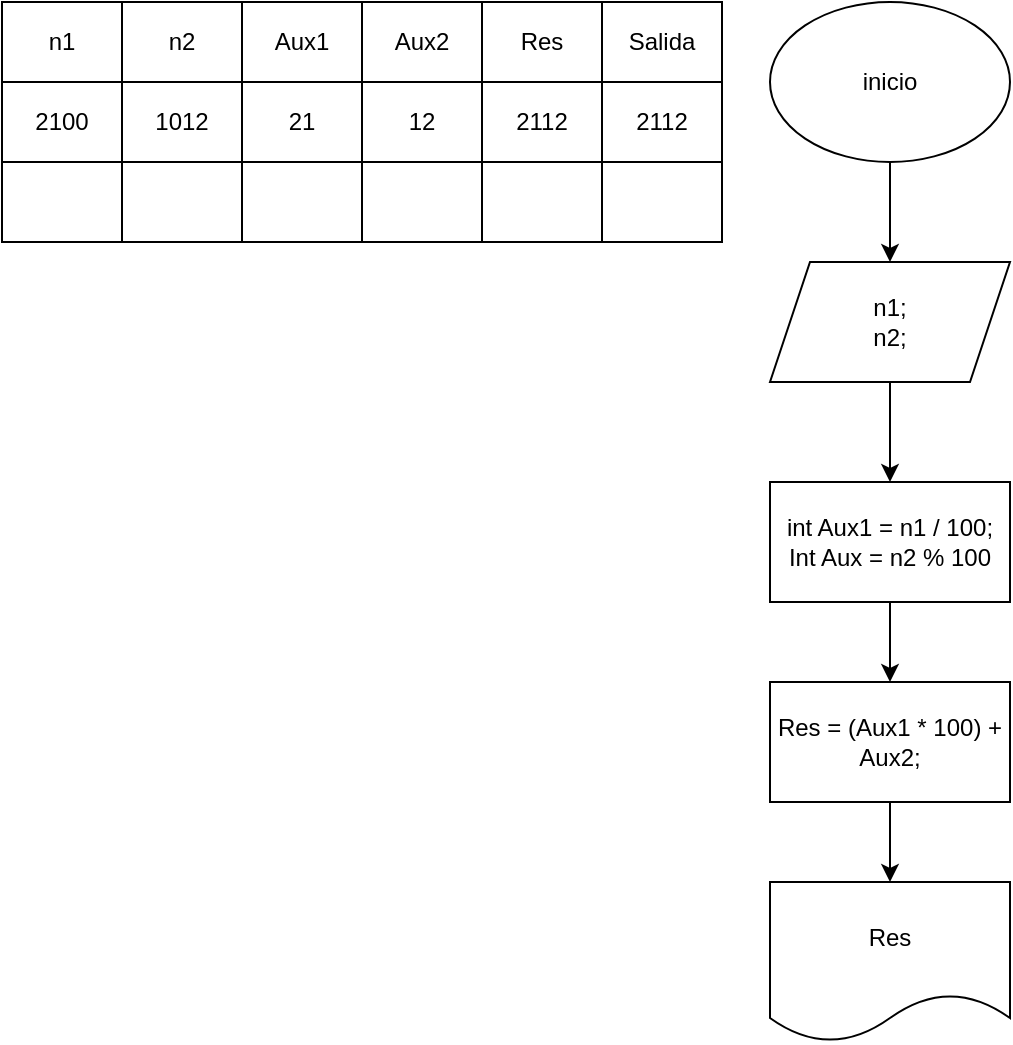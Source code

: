 <mxfile version="17.4.2" type="device"><diagram id="C5RBs43oDa-KdzZeNtuy" name="Page-1"><mxGraphModel dx="1146" dy="597" grid="1" gridSize="10" guides="1" tooltips="1" connect="1" arrows="1" fold="1" page="1" pageScale="1" pageWidth="827" pageHeight="1169" math="0" shadow="0"><root><mxCell id="WIyWlLk6GJQsqaUBKTNV-0"/><mxCell id="WIyWlLk6GJQsqaUBKTNV-1" parent="WIyWlLk6GJQsqaUBKTNV-0"/><mxCell id="atbsv7qhtPzVakYZoFQR-6" style="edgeStyle=orthogonalEdgeStyle;rounded=0;orthogonalLoop=1;jettySize=auto;html=1;" edge="1" parent="WIyWlLk6GJQsqaUBKTNV-1" source="atbsv7qhtPzVakYZoFQR-0" target="atbsv7qhtPzVakYZoFQR-1"><mxGeometry relative="1" as="geometry"/></mxCell><mxCell id="atbsv7qhtPzVakYZoFQR-0" value="inicio" style="ellipse;whiteSpace=wrap;html=1;" vertex="1" parent="WIyWlLk6GJQsqaUBKTNV-1"><mxGeometry x="414" y="20" width="120" height="80" as="geometry"/></mxCell><mxCell id="atbsv7qhtPzVakYZoFQR-7" style="edgeStyle=orthogonalEdgeStyle;rounded=0;orthogonalLoop=1;jettySize=auto;html=1;" edge="1" parent="WIyWlLk6GJQsqaUBKTNV-1" source="atbsv7qhtPzVakYZoFQR-1" target="atbsv7qhtPzVakYZoFQR-2"><mxGeometry relative="1" as="geometry"/></mxCell><mxCell id="atbsv7qhtPzVakYZoFQR-1" value="n1;&lt;br&gt;n2;" style="shape=parallelogram;perimeter=parallelogramPerimeter;whiteSpace=wrap;html=1;fixedSize=1;" vertex="1" parent="WIyWlLk6GJQsqaUBKTNV-1"><mxGeometry x="414" y="150" width="120" height="60" as="geometry"/></mxCell><mxCell id="atbsv7qhtPzVakYZoFQR-8" style="edgeStyle=orthogonalEdgeStyle;rounded=0;orthogonalLoop=1;jettySize=auto;html=1;" edge="1" parent="WIyWlLk6GJQsqaUBKTNV-1" source="atbsv7qhtPzVakYZoFQR-2" target="atbsv7qhtPzVakYZoFQR-4"><mxGeometry relative="1" as="geometry"/></mxCell><mxCell id="atbsv7qhtPzVakYZoFQR-2" value="int Aux1 = n1 / 100;&lt;br&gt;Int Aux = n2 % 100" style="rounded=0;whiteSpace=wrap;html=1;" vertex="1" parent="WIyWlLk6GJQsqaUBKTNV-1"><mxGeometry x="414" y="260" width="120" height="60" as="geometry"/></mxCell><mxCell id="atbsv7qhtPzVakYZoFQR-9" style="edgeStyle=orthogonalEdgeStyle;rounded=0;orthogonalLoop=1;jettySize=auto;html=1;" edge="1" parent="WIyWlLk6GJQsqaUBKTNV-1" source="atbsv7qhtPzVakYZoFQR-4" target="atbsv7qhtPzVakYZoFQR-5"><mxGeometry relative="1" as="geometry"/></mxCell><mxCell id="atbsv7qhtPzVakYZoFQR-4" value="Res = (Aux1 * 100) + Aux2;" style="rounded=0;whiteSpace=wrap;html=1;" vertex="1" parent="WIyWlLk6GJQsqaUBKTNV-1"><mxGeometry x="414" y="360" width="120" height="60" as="geometry"/></mxCell><mxCell id="atbsv7qhtPzVakYZoFQR-5" value="Res" style="shape=document;whiteSpace=wrap;html=1;boundedLbl=1;" vertex="1" parent="WIyWlLk6GJQsqaUBKTNV-1"><mxGeometry x="414" y="460" width="120" height="80" as="geometry"/></mxCell><mxCell id="atbsv7qhtPzVakYZoFQR-10" value="" style="shape=table;startSize=0;container=1;collapsible=0;childLayout=tableLayout;" vertex="1" parent="WIyWlLk6GJQsqaUBKTNV-1"><mxGeometry x="30" y="20" width="360" height="120" as="geometry"/></mxCell><mxCell id="atbsv7qhtPzVakYZoFQR-11" value="" style="shape=tableRow;horizontal=0;startSize=0;swimlaneHead=0;swimlaneBody=0;top=0;left=0;bottom=0;right=0;collapsible=0;dropTarget=0;fillColor=none;points=[[0,0.5],[1,0.5]];portConstraint=eastwest;" vertex="1" parent="atbsv7qhtPzVakYZoFQR-10"><mxGeometry width="360" height="40" as="geometry"/></mxCell><mxCell id="atbsv7qhtPzVakYZoFQR-12" value="n1" style="shape=partialRectangle;html=1;whiteSpace=wrap;connectable=0;overflow=hidden;fillColor=none;top=0;left=0;bottom=0;right=0;pointerEvents=1;" vertex="1" parent="atbsv7qhtPzVakYZoFQR-11"><mxGeometry width="60" height="40" as="geometry"><mxRectangle width="60" height="40" as="alternateBounds"/></mxGeometry></mxCell><mxCell id="atbsv7qhtPzVakYZoFQR-13" value="n2" style="shape=partialRectangle;html=1;whiteSpace=wrap;connectable=0;overflow=hidden;fillColor=none;top=0;left=0;bottom=0;right=0;pointerEvents=1;" vertex="1" parent="atbsv7qhtPzVakYZoFQR-11"><mxGeometry x="60" width="60" height="40" as="geometry"><mxRectangle width="60" height="40" as="alternateBounds"/></mxGeometry></mxCell><mxCell id="atbsv7qhtPzVakYZoFQR-14" value="Aux1" style="shape=partialRectangle;html=1;whiteSpace=wrap;connectable=0;overflow=hidden;fillColor=none;top=0;left=0;bottom=0;right=0;pointerEvents=1;" vertex="1" parent="atbsv7qhtPzVakYZoFQR-11"><mxGeometry x="120" width="60" height="40" as="geometry"><mxRectangle width="60" height="40" as="alternateBounds"/></mxGeometry></mxCell><mxCell id="atbsv7qhtPzVakYZoFQR-15" value="Aux2" style="shape=partialRectangle;html=1;whiteSpace=wrap;connectable=0;overflow=hidden;fillColor=none;top=0;left=0;bottom=0;right=0;pointerEvents=1;" vertex="1" parent="atbsv7qhtPzVakYZoFQR-11"><mxGeometry x="180" width="60" height="40" as="geometry"><mxRectangle width="60" height="40" as="alternateBounds"/></mxGeometry></mxCell><mxCell id="atbsv7qhtPzVakYZoFQR-16" value="Res" style="shape=partialRectangle;html=1;whiteSpace=wrap;connectable=0;overflow=hidden;fillColor=none;top=0;left=0;bottom=0;right=0;pointerEvents=1;" vertex="1" parent="atbsv7qhtPzVakYZoFQR-11"><mxGeometry x="240" width="60" height="40" as="geometry"><mxRectangle width="60" height="40" as="alternateBounds"/></mxGeometry></mxCell><mxCell id="atbsv7qhtPzVakYZoFQR-17" value="Salida" style="shape=partialRectangle;html=1;whiteSpace=wrap;connectable=0;overflow=hidden;fillColor=none;top=0;left=0;bottom=0;right=0;pointerEvents=1;" vertex="1" parent="atbsv7qhtPzVakYZoFQR-11"><mxGeometry x="300" width="60" height="40" as="geometry"><mxRectangle width="60" height="40" as="alternateBounds"/></mxGeometry></mxCell><mxCell id="atbsv7qhtPzVakYZoFQR-18" value="" style="shape=tableRow;horizontal=0;startSize=0;swimlaneHead=0;swimlaneBody=0;top=0;left=0;bottom=0;right=0;collapsible=0;dropTarget=0;fillColor=none;points=[[0,0.5],[1,0.5]];portConstraint=eastwest;" vertex="1" parent="atbsv7qhtPzVakYZoFQR-10"><mxGeometry y="40" width="360" height="40" as="geometry"/></mxCell><mxCell id="atbsv7qhtPzVakYZoFQR-19" value="2100" style="shape=partialRectangle;html=1;whiteSpace=wrap;connectable=0;overflow=hidden;fillColor=none;top=0;left=0;bottom=0;right=0;pointerEvents=1;" vertex="1" parent="atbsv7qhtPzVakYZoFQR-18"><mxGeometry width="60" height="40" as="geometry"><mxRectangle width="60" height="40" as="alternateBounds"/></mxGeometry></mxCell><mxCell id="atbsv7qhtPzVakYZoFQR-20" value="1012" style="shape=partialRectangle;html=1;whiteSpace=wrap;connectable=0;overflow=hidden;fillColor=none;top=0;left=0;bottom=0;right=0;pointerEvents=1;" vertex="1" parent="atbsv7qhtPzVakYZoFQR-18"><mxGeometry x="60" width="60" height="40" as="geometry"><mxRectangle width="60" height="40" as="alternateBounds"/></mxGeometry></mxCell><mxCell id="atbsv7qhtPzVakYZoFQR-21" value="21" style="shape=partialRectangle;html=1;whiteSpace=wrap;connectable=0;overflow=hidden;fillColor=none;top=0;left=0;bottom=0;right=0;pointerEvents=1;" vertex="1" parent="atbsv7qhtPzVakYZoFQR-18"><mxGeometry x="120" width="60" height="40" as="geometry"><mxRectangle width="60" height="40" as="alternateBounds"/></mxGeometry></mxCell><mxCell id="atbsv7qhtPzVakYZoFQR-22" value="12" style="shape=partialRectangle;html=1;whiteSpace=wrap;connectable=0;overflow=hidden;fillColor=none;top=0;left=0;bottom=0;right=0;pointerEvents=1;" vertex="1" parent="atbsv7qhtPzVakYZoFQR-18"><mxGeometry x="180" width="60" height="40" as="geometry"><mxRectangle width="60" height="40" as="alternateBounds"/></mxGeometry></mxCell><mxCell id="atbsv7qhtPzVakYZoFQR-23" value="2112" style="shape=partialRectangle;html=1;whiteSpace=wrap;connectable=0;overflow=hidden;fillColor=none;top=0;left=0;bottom=0;right=0;pointerEvents=1;" vertex="1" parent="atbsv7qhtPzVakYZoFQR-18"><mxGeometry x="240" width="60" height="40" as="geometry"><mxRectangle width="60" height="40" as="alternateBounds"/></mxGeometry></mxCell><mxCell id="atbsv7qhtPzVakYZoFQR-24" value="2112" style="shape=partialRectangle;html=1;whiteSpace=wrap;connectable=0;overflow=hidden;fillColor=none;top=0;left=0;bottom=0;right=0;pointerEvents=1;" vertex="1" parent="atbsv7qhtPzVakYZoFQR-18"><mxGeometry x="300" width="60" height="40" as="geometry"><mxRectangle width="60" height="40" as="alternateBounds"/></mxGeometry></mxCell><mxCell id="atbsv7qhtPzVakYZoFQR-25" value="" style="shape=tableRow;horizontal=0;startSize=0;swimlaneHead=0;swimlaneBody=0;top=0;left=0;bottom=0;right=0;collapsible=0;dropTarget=0;fillColor=none;points=[[0,0.5],[1,0.5]];portConstraint=eastwest;" vertex="1" parent="atbsv7qhtPzVakYZoFQR-10"><mxGeometry y="80" width="360" height="40" as="geometry"/></mxCell><mxCell id="atbsv7qhtPzVakYZoFQR-26" value="" style="shape=partialRectangle;html=1;whiteSpace=wrap;connectable=0;overflow=hidden;fillColor=none;top=0;left=0;bottom=0;right=0;pointerEvents=1;" vertex="1" parent="atbsv7qhtPzVakYZoFQR-25"><mxGeometry width="60" height="40" as="geometry"><mxRectangle width="60" height="40" as="alternateBounds"/></mxGeometry></mxCell><mxCell id="atbsv7qhtPzVakYZoFQR-27" value="" style="shape=partialRectangle;html=1;whiteSpace=wrap;connectable=0;overflow=hidden;fillColor=none;top=0;left=0;bottom=0;right=0;pointerEvents=1;" vertex="1" parent="atbsv7qhtPzVakYZoFQR-25"><mxGeometry x="60" width="60" height="40" as="geometry"><mxRectangle width="60" height="40" as="alternateBounds"/></mxGeometry></mxCell><mxCell id="atbsv7qhtPzVakYZoFQR-28" value="" style="shape=partialRectangle;html=1;whiteSpace=wrap;connectable=0;overflow=hidden;fillColor=none;top=0;left=0;bottom=0;right=0;pointerEvents=1;" vertex="1" parent="atbsv7qhtPzVakYZoFQR-25"><mxGeometry x="120" width="60" height="40" as="geometry"><mxRectangle width="60" height="40" as="alternateBounds"/></mxGeometry></mxCell><mxCell id="atbsv7qhtPzVakYZoFQR-29" value="" style="shape=partialRectangle;html=1;whiteSpace=wrap;connectable=0;overflow=hidden;fillColor=none;top=0;left=0;bottom=0;right=0;pointerEvents=1;" vertex="1" parent="atbsv7qhtPzVakYZoFQR-25"><mxGeometry x="180" width="60" height="40" as="geometry"><mxRectangle width="60" height="40" as="alternateBounds"/></mxGeometry></mxCell><mxCell id="atbsv7qhtPzVakYZoFQR-30" value="" style="shape=partialRectangle;html=1;whiteSpace=wrap;connectable=0;overflow=hidden;fillColor=none;top=0;left=0;bottom=0;right=0;pointerEvents=1;" vertex="1" parent="atbsv7qhtPzVakYZoFQR-25"><mxGeometry x="240" width="60" height="40" as="geometry"><mxRectangle width="60" height="40" as="alternateBounds"/></mxGeometry></mxCell><mxCell id="atbsv7qhtPzVakYZoFQR-31" value="" style="shape=partialRectangle;html=1;whiteSpace=wrap;connectable=0;overflow=hidden;fillColor=none;top=0;left=0;bottom=0;right=0;pointerEvents=1;" vertex="1" parent="atbsv7qhtPzVakYZoFQR-25"><mxGeometry x="300" width="60" height="40" as="geometry"><mxRectangle width="60" height="40" as="alternateBounds"/></mxGeometry></mxCell></root></mxGraphModel></diagram></mxfile>